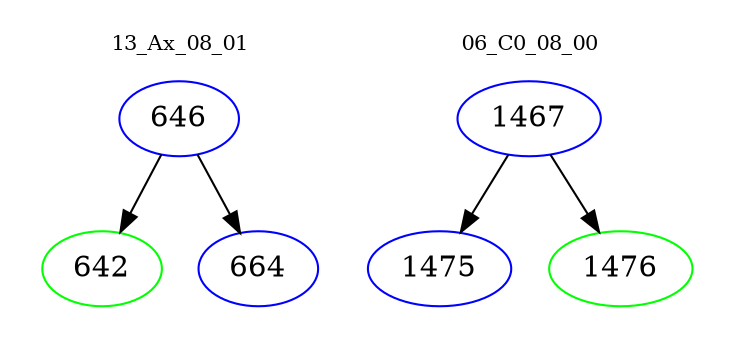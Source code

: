digraph{
subgraph cluster_0 {
color = white
label = "13_Ax_08_01";
fontsize=10;
T0_646 [label="646", color="blue"]
T0_646 -> T0_642 [color="black"]
T0_642 [label="642", color="green"]
T0_646 -> T0_664 [color="black"]
T0_664 [label="664", color="blue"]
}
subgraph cluster_1 {
color = white
label = "06_C0_08_00";
fontsize=10;
T1_1467 [label="1467", color="blue"]
T1_1467 -> T1_1475 [color="black"]
T1_1475 [label="1475", color="blue"]
T1_1467 -> T1_1476 [color="black"]
T1_1476 [label="1476", color="green"]
}
}

